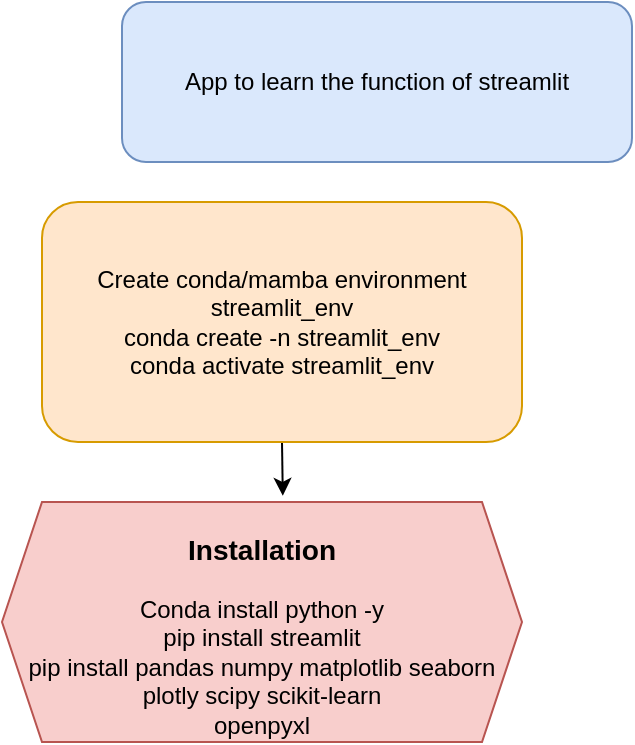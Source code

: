<mxfile>
    <diagram id="e_DK_2Z1hzfASPia40z9" name="Page-1">
        <mxGraphModel dx="348" dy="350" grid="1" gridSize="10" guides="1" tooltips="1" connect="1" arrows="1" fold="1" page="1" pageScale="1" pageWidth="850" pageHeight="1100" math="0" shadow="0">
            <root>
                <mxCell id="0"/>
                <mxCell id="1" parent="0"/>
                <mxCell id="11" style="edgeStyle=none;html=1;exitX=0.5;exitY=1;exitDx=0;exitDy=0;entryX=0.54;entryY=-0.026;entryDx=0;entryDy=0;entryPerimeter=0;" parent="1" source="2" target="9" edge="1">
                    <mxGeometry relative="1" as="geometry">
                        <mxPoint x="240" y="250" as="targetPoint"/>
                    </mxGeometry>
                </mxCell>
                <mxCell id="2" value="Create conda/mamba environment streamlit_env &lt;br&gt;conda create -n streamlit_env&lt;br&gt;conda activate streamlit_env" style="rounded=1;whiteSpace=wrap;html=1;fillColor=#ffe6cc;strokeColor=#d79b00;" parent="1" vertex="1">
                    <mxGeometry x="120" y="110" width="240" height="120" as="geometry"/>
                </mxCell>
                <mxCell id="7" value="App to learn the function of streamlit" style="rounded=1;whiteSpace=wrap;html=1;fillColor=#dae8fc;strokeColor=#6c8ebf;" parent="1" vertex="1">
                    <mxGeometry x="160" y="10" width="255" height="80" as="geometry"/>
                </mxCell>
                <mxCell id="9" value="&lt;h3&gt;Installation&lt;/h3&gt;Conda install python -y&lt;br&gt;pip install streamlit&lt;br&gt;pip install pandas numpy matplotlib seaborn plotly scipy scikit-learn &lt;br&gt;openpyxl" style="shape=hexagon;perimeter=hexagonPerimeter2;whiteSpace=wrap;html=1;fixedSize=1;strokeColor=#b85450;fillColor=#f8cecc;" parent="1" vertex="1">
                    <mxGeometry x="100" y="260" width="260" height="120" as="geometry"/>
                </mxCell>
            </root>
        </mxGraphModel>
    </diagram>
</mxfile>